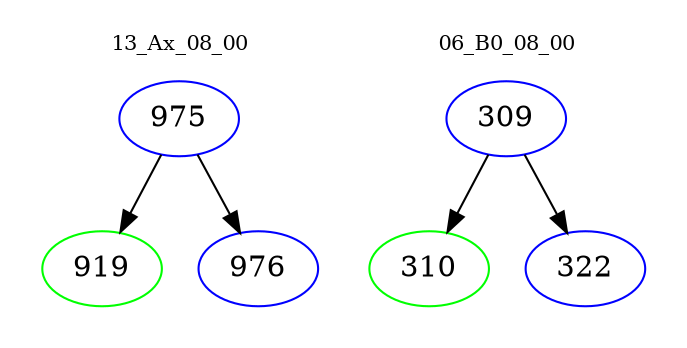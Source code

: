 digraph{
subgraph cluster_0 {
color = white
label = "13_Ax_08_00";
fontsize=10;
T0_975 [label="975", color="blue"]
T0_975 -> T0_919 [color="black"]
T0_919 [label="919", color="green"]
T0_975 -> T0_976 [color="black"]
T0_976 [label="976", color="blue"]
}
subgraph cluster_1 {
color = white
label = "06_B0_08_00";
fontsize=10;
T1_309 [label="309", color="blue"]
T1_309 -> T1_310 [color="black"]
T1_310 [label="310", color="green"]
T1_309 -> T1_322 [color="black"]
T1_322 [label="322", color="blue"]
}
}
